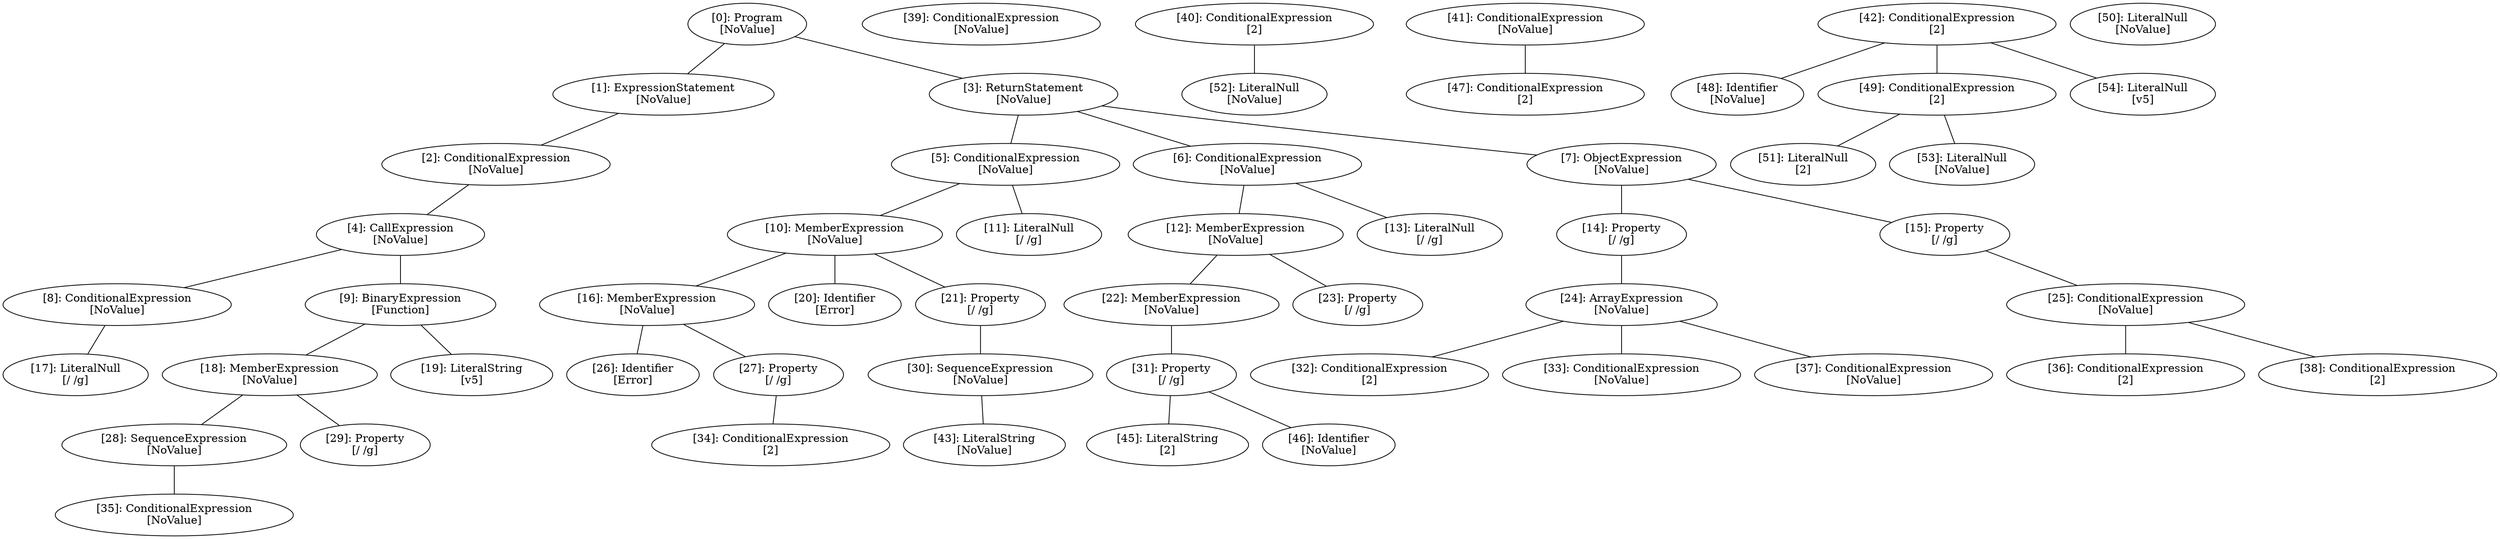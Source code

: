 // Result
graph {
	0 [label="[0]: Program
[NoValue]"]
	1 [label="[1]: ExpressionStatement
[NoValue]"]
	2 [label="[2]: ConditionalExpression
[NoValue]"]
	3 [label="[3]: ReturnStatement
[NoValue]"]
	4 [label="[4]: CallExpression
[NoValue]"]
	5 [label="[5]: ConditionalExpression
[NoValue]"]
	6 [label="[6]: ConditionalExpression
[NoValue]"]
	7 [label="[7]: ObjectExpression
[NoValue]"]
	8 [label="[8]: ConditionalExpression
[NoValue]"]
	9 [label="[9]: BinaryExpression
[Function]"]
	10 [label="[10]: MemberExpression
[NoValue]"]
	11 [label="[11]: LiteralNull
[/ /g]"]
	12 [label="[12]: MemberExpression
[NoValue]"]
	13 [label="[13]: LiteralNull
[/ /g]"]
	14 [label="[14]: Property
[/ /g]"]
	15 [label="[15]: Property
[/ /g]"]
	16 [label="[16]: MemberExpression
[NoValue]"]
	17 [label="[17]: LiteralNull
[/ /g]"]
	18 [label="[18]: MemberExpression
[NoValue]"]
	19 [label="[19]: LiteralString
[v5]"]
	20 [label="[20]: Identifier
[Error]"]
	21 [label="[21]: Property
[/ /g]"]
	22 [label="[22]: MemberExpression
[NoValue]"]
	23 [label="[23]: Property
[/ /g]"]
	24 [label="[24]: ArrayExpression
[NoValue]"]
	25 [label="[25]: ConditionalExpression
[NoValue]"]
	26 [label="[26]: Identifier
[Error]"]
	27 [label="[27]: Property
[/ /g]"]
	28 [label="[28]: SequenceExpression
[NoValue]"]
	29 [label="[29]: Property
[/ /g]"]
	30 [label="[30]: SequenceExpression
[NoValue]"]
	31 [label="[31]: Property
[/ /g]"]
	32 [label="[32]: ConditionalExpression
[2]"]
	33 [label="[33]: ConditionalExpression
[NoValue]"]
	34 [label="[34]: ConditionalExpression
[2]"]
	35 [label="[35]: ConditionalExpression
[NoValue]"]
	36 [label="[36]: ConditionalExpression
[2]"]
	37 [label="[37]: ConditionalExpression
[NoValue]"]
	38 [label="[38]: ConditionalExpression
[2]"]
	39 [label="[39]: ConditionalExpression
[NoValue]"]
	40 [label="[40]: ConditionalExpression
[2]"]
	41 [label="[41]: ConditionalExpression
[NoValue]"]
	42 [label="[42]: ConditionalExpression
[2]"]
	43 [label="[43]: LiteralString
[NoValue]"]
	45 [label="[45]: LiteralString
[2]"]
	46 [label="[46]: Identifier
[NoValue]"]
	47 [label="[47]: ConditionalExpression
[2]"]
	48 [label="[48]: Identifier
[NoValue]"]
	49 [label="[49]: ConditionalExpression
[2]"]
	50 [label="[50]: LiteralNull
[NoValue]"]
	51 [label="[51]: LiteralNull
[2]"]
	52 [label="[52]: LiteralNull
[NoValue]"]
	53 [label="[53]: LiteralNull
[NoValue]"]
	54 [label="[54]: LiteralNull
[v5]"]
	0 -- 1
	0 -- 3
	1 -- 2
	2 -- 4
	3 -- 5
	3 -- 6
	3 -- 7
	4 -- 8
	4 -- 9
	5 -- 10
	5 -- 11
	6 -- 12
	6 -- 13
	7 -- 14
	7 -- 15
	8 -- 17
	9 -- 18
	9 -- 19
	10 -- 16
	10 -- 20
	10 -- 21
	12 -- 22
	12 -- 23
	14 -- 24
	15 -- 25
	16 -- 26
	16 -- 27
	18 -- 28
	18 -- 29
	21 -- 30
	22 -- 31
	24 -- 32
	24 -- 33
	24 -- 37
	25 -- 36
	25 -- 38
	27 -- 34
	28 -- 35
	30 -- 43
	31 -- 45
	31 -- 46
	40 -- 52
	41 -- 47
	42 -- 48
	42 -- 49
	42 -- 54
	49 -- 51
	49 -- 53
}
